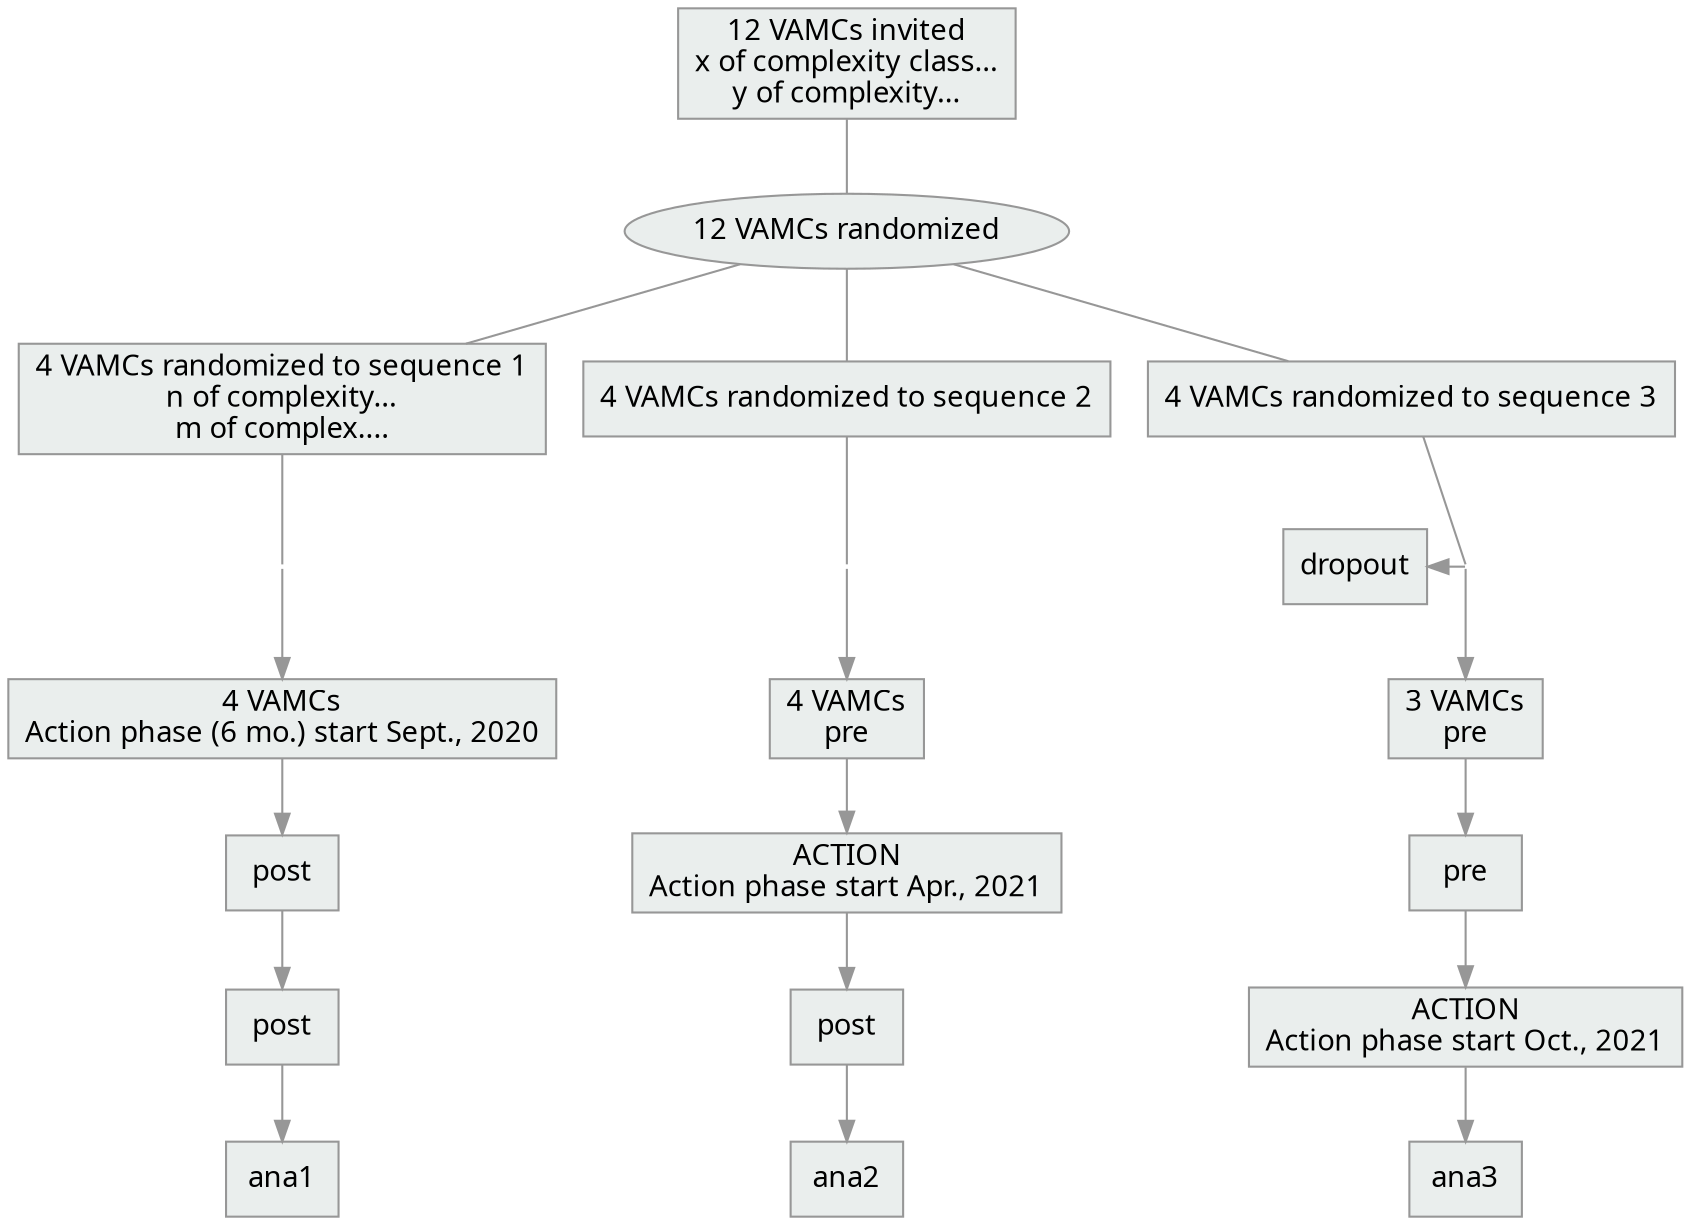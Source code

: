 digraph  {

node [style=filled, fillcolor="#EAEEED", fontname="Trebuchet MS", color="#979797", shape=rectangle]
edge [color="#979797"]




# Top nodes

root [shape=rectangle, label="12 VAMCs invited\nx of complexity class...\ny of complexity...", style=filled, fillcolor="#EAEEED"];

randomize [label="12 VAMCs randomized", shape=ellipse];

c1 [shape=rectangle, label="4 VAMCs randomized to sequence 1\nn of complexity...\nm of complex...."];
c2 [shape=rectangle, label="4 VAMCs randomized to sequence 2"];
c3 [shape=rectangle, label="4 VAMCs randomized to sequence 3"];




# Edges

root -> randomize [arrowhead="none"];
randomize -> c1 [arrowhead="none"];
randomize -> c2 [arrowhead="none"];
randomize -> c3 [arrowhead="none"];




# Bottom nodes

dropout [shape=rectangle];  # Order matters!

n1 [fixedsize = true,
			height = 0,
			shape = point,
			style = invis,
			shape = point];
n2 [fixedsize = true,
			height = 0,
			shape = point,
			style = invis,
			shape = point];
n3 [fixedsize = true,
			height = 0,
			shape = point,
			style = invis,
			shape = point];

a1 [shape=rectangle, label="4 VAMCs\nAction phase (6 mo.) start Sept., 2020"];
a2 [shape=rectangle, label="4 VAMCs\npre"];
a3 [shape=rectangle, label="3 VAMCs\npre"];

apr1 [label="post"]
apr2 [label="ACTION\nAction phase start Apr., 2021"]
apr3 [label="pre"]

oct1 [label="post"]
oct2 [label="post"]
oct3 [label="ACTION\nAction phase start Oct., 2021"]



# Bottom Edges

c1 -> n1 [arrowhead = "none"];
c2 -> n2 [arrowhead = "none"];
c3 -> n3 [arrowhead = "none"];

n1 -> a1 -> apr1 -> oct1 -> ana1;
n2 -> a2 -> apr2 -> oct2 -> ana2;
n3 -> a3 -> apr3 -> oct3 -> ana3;

c3 -> dropout [style = invis];  # ad hoc
n3 -> dropout [constraint = false];
dropout -> a3 [style = invis, constraint = false];  # ad hoc

# }

}
